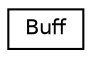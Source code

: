 digraph "Graphical Class Hierarchy"
{
 // LATEX_PDF_SIZE
  edge [fontname="Helvetica",fontsize="10",labelfontname="Helvetica",labelfontsize="10"];
  node [fontname="Helvetica",fontsize="10",shape=record];
  rankdir="LR";
  Node0 [label="Buff",height=0.2,width=0.4,color="black", fillcolor="white", style="filled",URL="$class_buff.html",tooltip=" "];
}
